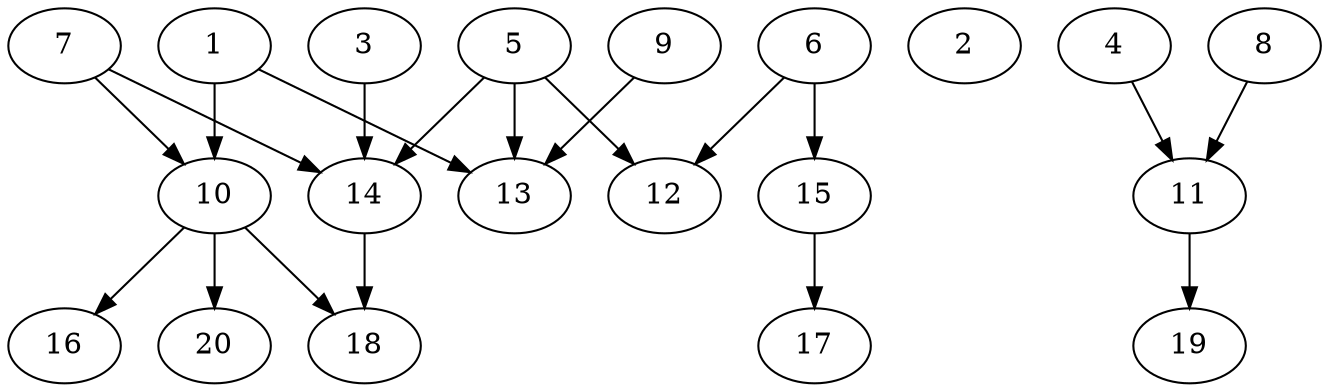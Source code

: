 // DAG automatically generated by daggen at Sat Jul 27 15:38:39 2019
// ./daggen --dot -n 20 --ccr 0.3 --fat 0.7 --regular 0.5 --density 0.4 --mindata 5242880 --maxdata 52428800 
digraph G {
  1 [size="157040640", alpha="0.13", expect_size="47112192"] 
  1 -> 10 [size ="47112192"]
  1 -> 13 [size ="47112192"]
  2 [size="111237120", alpha="0.15", expect_size="33371136"] 
  3 [size="54196907", alpha="0.17", expect_size="16259072"] 
  3 -> 14 [size ="16259072"]
  4 [size="87855787", alpha="0.13", expect_size="26356736"] 
  4 -> 11 [size ="26356736"]
  5 [size="152651093", alpha="0.15", expect_size="45795328"] 
  5 -> 12 [size ="45795328"]
  5 -> 13 [size ="45795328"]
  5 -> 14 [size ="45795328"]
  6 [size="112902827", alpha="0.17", expect_size="33870848"] 
  6 -> 12 [size ="33870848"]
  6 -> 15 [size ="33870848"]
  7 [size="149265067", alpha="0.13", expect_size="44779520"] 
  7 -> 10 [size ="44779520"]
  7 -> 14 [size ="44779520"]
  8 [size="18182827", alpha="0.02", expect_size="5454848"] 
  8 -> 11 [size ="5454848"]
  9 [size="171380053", alpha="0.09", expect_size="51414016"] 
  9 -> 13 [size ="51414016"]
  10 [size="61767680", alpha="0.15", expect_size="18530304"] 
  10 -> 16 [size ="18530304"]
  10 -> 18 [size ="18530304"]
  10 -> 20 [size ="18530304"]
  11 [size="171137707", alpha="0.04", expect_size="51341312"] 
  11 -> 19 [size ="51341312"]
  12 [size="112551253", alpha="0.19", expect_size="33765376"] 
  13 [size="72983893", alpha="0.05", expect_size="21895168"] 
  14 [size="52978347", alpha="0.14", expect_size="15893504"] 
  14 -> 18 [size ="15893504"]
  15 [size="156938240", alpha="0.01", expect_size="47081472"] 
  15 -> 17 [size ="47081472"]
  16 [size="120913920", alpha="0.06", expect_size="36274176"] 
  17 [size="96522240", alpha="0.11", expect_size="28956672"] 
  18 [size="43403947", alpha="0.10", expect_size="13021184"] 
  19 [size="59934720", alpha="0.11", expect_size="17980416"] 
  20 [size="128972800", alpha="0.05", expect_size="38691840"] 
}
